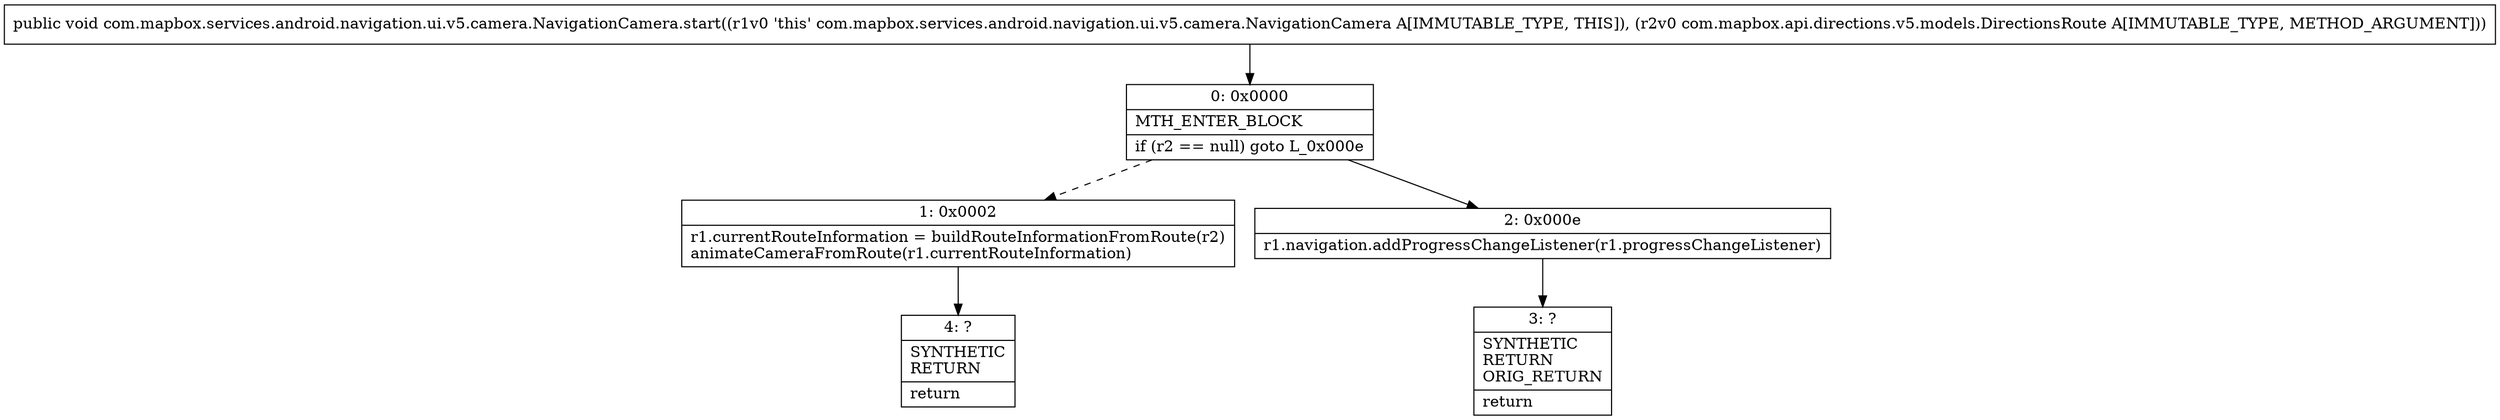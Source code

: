 digraph "CFG forcom.mapbox.services.android.navigation.ui.v5.camera.NavigationCamera.start(Lcom\/mapbox\/api\/directions\/v5\/models\/DirectionsRoute;)V" {
Node_0 [shape=record,label="{0\:\ 0x0000|MTH_ENTER_BLOCK\l|if (r2 == null) goto L_0x000e\l}"];
Node_1 [shape=record,label="{1\:\ 0x0002|r1.currentRouteInformation = buildRouteInformationFromRoute(r2)\lanimateCameraFromRoute(r1.currentRouteInformation)\l}"];
Node_2 [shape=record,label="{2\:\ 0x000e|r1.navigation.addProgressChangeListener(r1.progressChangeListener)\l}"];
Node_3 [shape=record,label="{3\:\ ?|SYNTHETIC\lRETURN\lORIG_RETURN\l|return\l}"];
Node_4 [shape=record,label="{4\:\ ?|SYNTHETIC\lRETURN\l|return\l}"];
MethodNode[shape=record,label="{public void com.mapbox.services.android.navigation.ui.v5.camera.NavigationCamera.start((r1v0 'this' com.mapbox.services.android.navigation.ui.v5.camera.NavigationCamera A[IMMUTABLE_TYPE, THIS]), (r2v0 com.mapbox.api.directions.v5.models.DirectionsRoute A[IMMUTABLE_TYPE, METHOD_ARGUMENT])) }"];
MethodNode -> Node_0;
Node_0 -> Node_1[style=dashed];
Node_0 -> Node_2;
Node_1 -> Node_4;
Node_2 -> Node_3;
}

